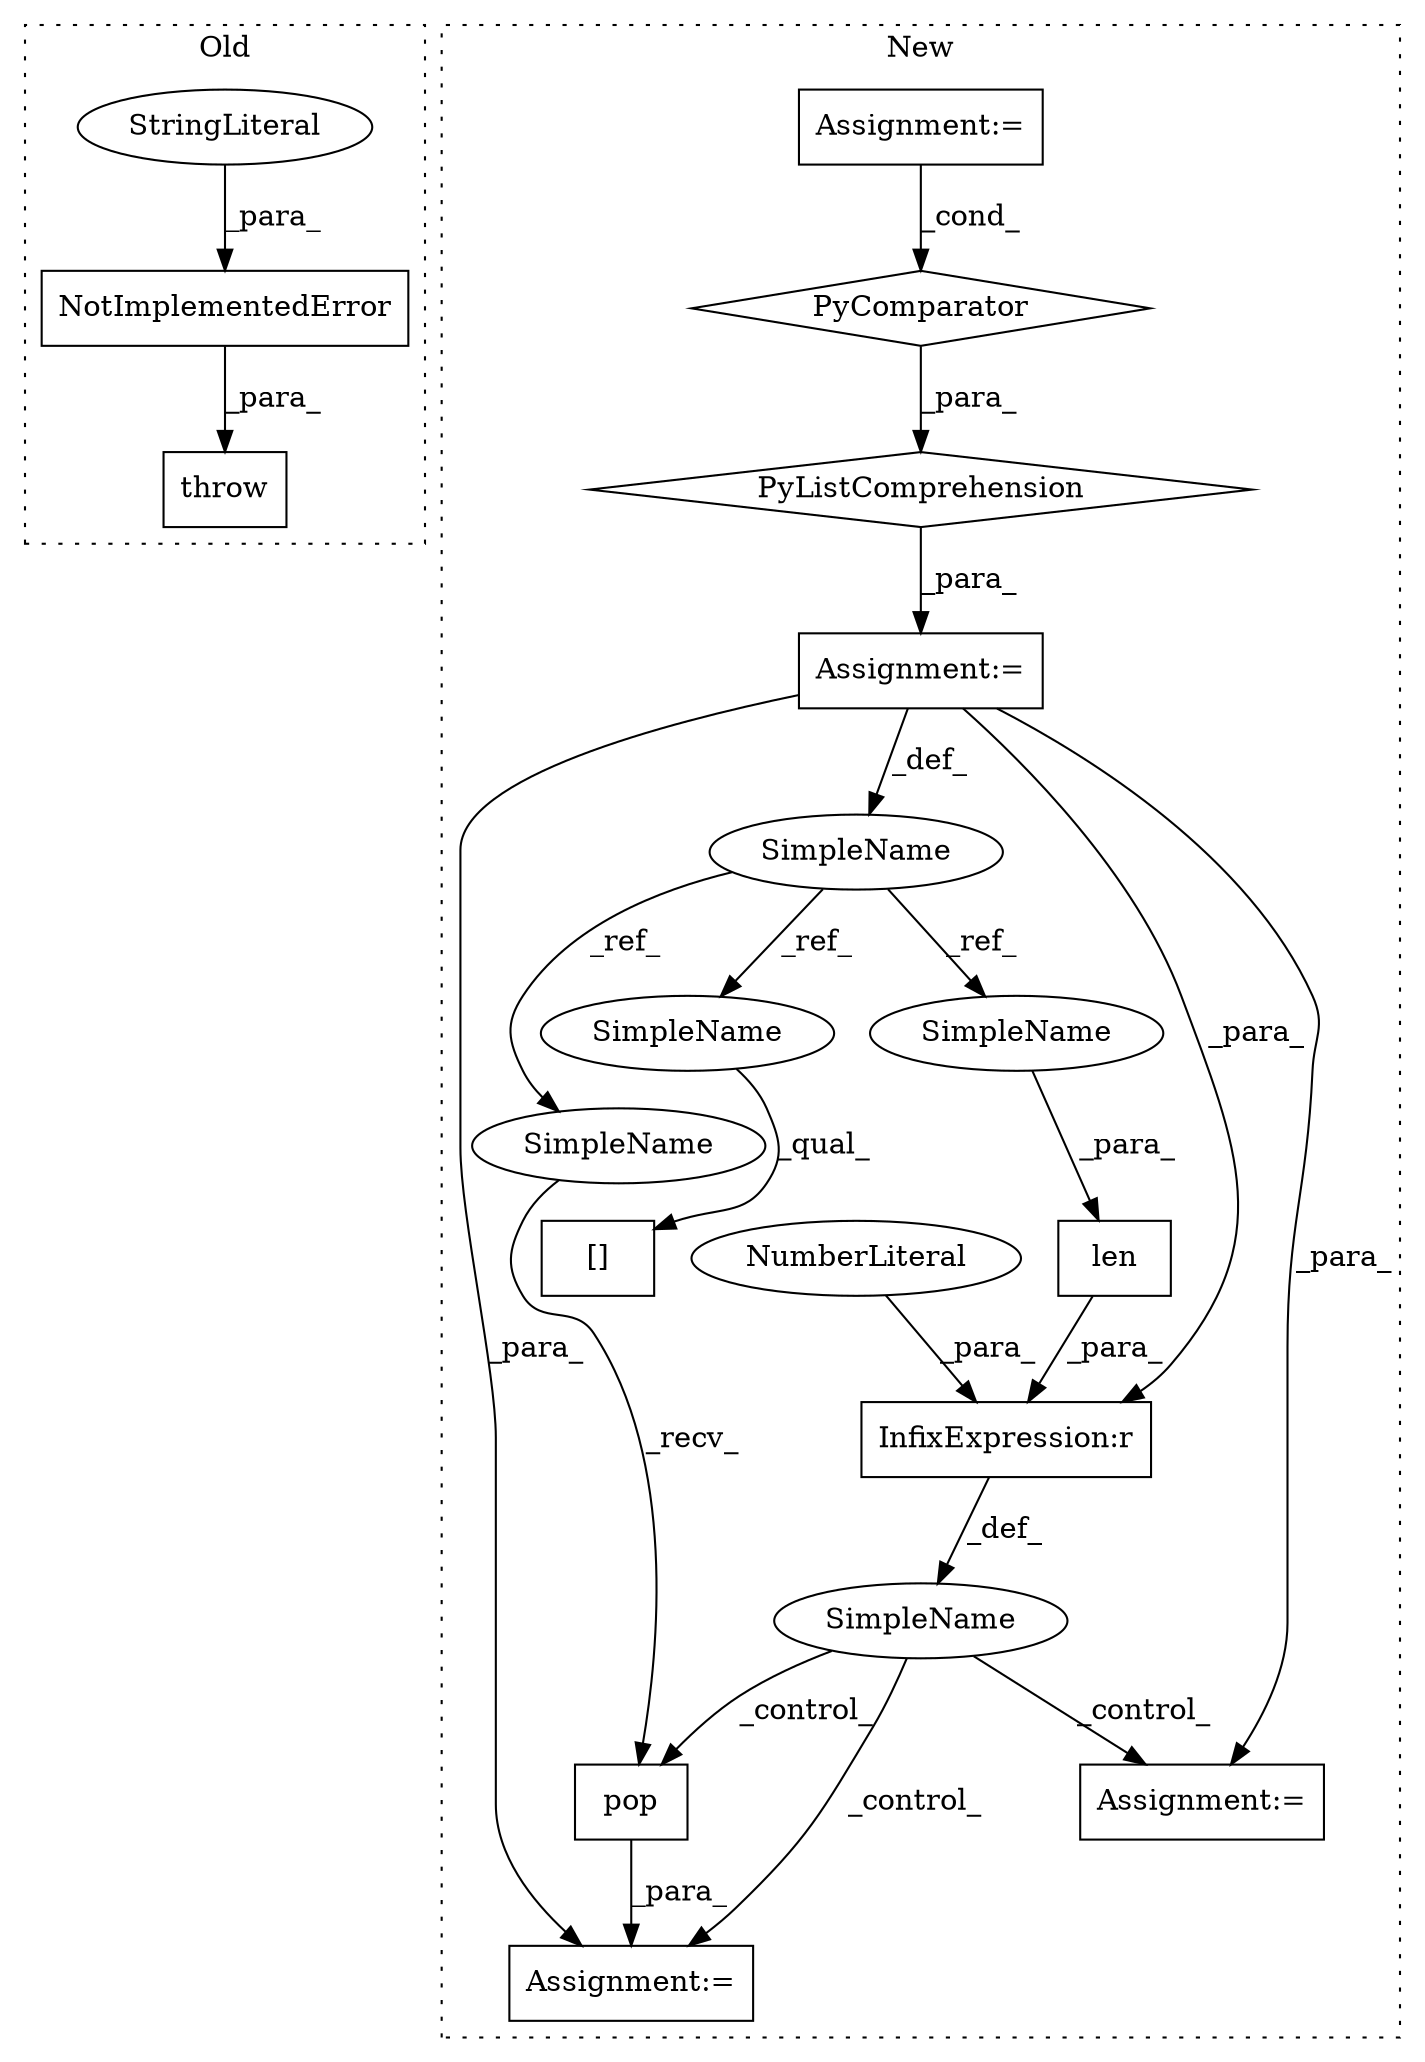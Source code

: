 digraph G {
subgraph cluster0 {
1 [label="NotImplementedError" a="32" s="3588,3703" l="20,1" shape="box"];
3 [label="throw" a="53" s="3582" l="6" shape="box"];
6 [label="StringLiteral" a="45" s="3608" l="95" shape="ellipse"];
label = "Old";
style="dotted";
}
subgraph cluster1 {
2 [label="pop" a="32" s="4160" l="5" shape="box"];
4 [label="Assignment:=" a="7" s="4151" l="1" shape="box"];
5 [label="SimpleName" a="42" s="" l="" shape="ellipse"];
7 [label="len" a="32" s="3972,3983" l="4,1" shape="box"];
8 [label="SimpleName" a="42" s="3808" l="7" shape="ellipse"];
9 [label="[]" a="2" s="4021,4047" l="8,1" shape="box"];
10 [label="PyListComprehension" a="109" s="3831" l="133" shape="diamond"];
11 [label="PyComparator" a="113" s="3932" l="24" shape="diamond"];
12 [label="InfixExpression:r" a="27" s="3984" l="3" shape="box"];
13 [label="NumberLiteral" a="34" s="3987" l="1" shape="ellipse"];
14 [label="Assignment:=" a="7" s="3932" l="24" shape="box"];
15 [label="Assignment:=" a="7" s="4068" l="1" shape="box"];
16 [label="Assignment:=" a="7" s="3815" l="16" shape="box"];
17 [label="SimpleName" a="42" s="4152" l="7" shape="ellipse"];
18 [label="SimpleName" a="42" s="4021" l="7" shape="ellipse"];
19 [label="SimpleName" a="42" s="3976" l="7" shape="ellipse"];
label = "New";
style="dotted";
}
1 -> 3 [label="_para_"];
2 -> 4 [label="_para_"];
5 -> 4 [label="_control_"];
5 -> 15 [label="_control_"];
5 -> 2 [label="_control_"];
6 -> 1 [label="_para_"];
7 -> 12 [label="_para_"];
8 -> 17 [label="_ref_"];
8 -> 18 [label="_ref_"];
8 -> 19 [label="_ref_"];
10 -> 16 [label="_para_"];
11 -> 10 [label="_para_"];
12 -> 5 [label="_def_"];
13 -> 12 [label="_para_"];
14 -> 11 [label="_cond_"];
16 -> 12 [label="_para_"];
16 -> 15 [label="_para_"];
16 -> 8 [label="_def_"];
16 -> 4 [label="_para_"];
17 -> 2 [label="_recv_"];
18 -> 9 [label="_qual_"];
19 -> 7 [label="_para_"];
}